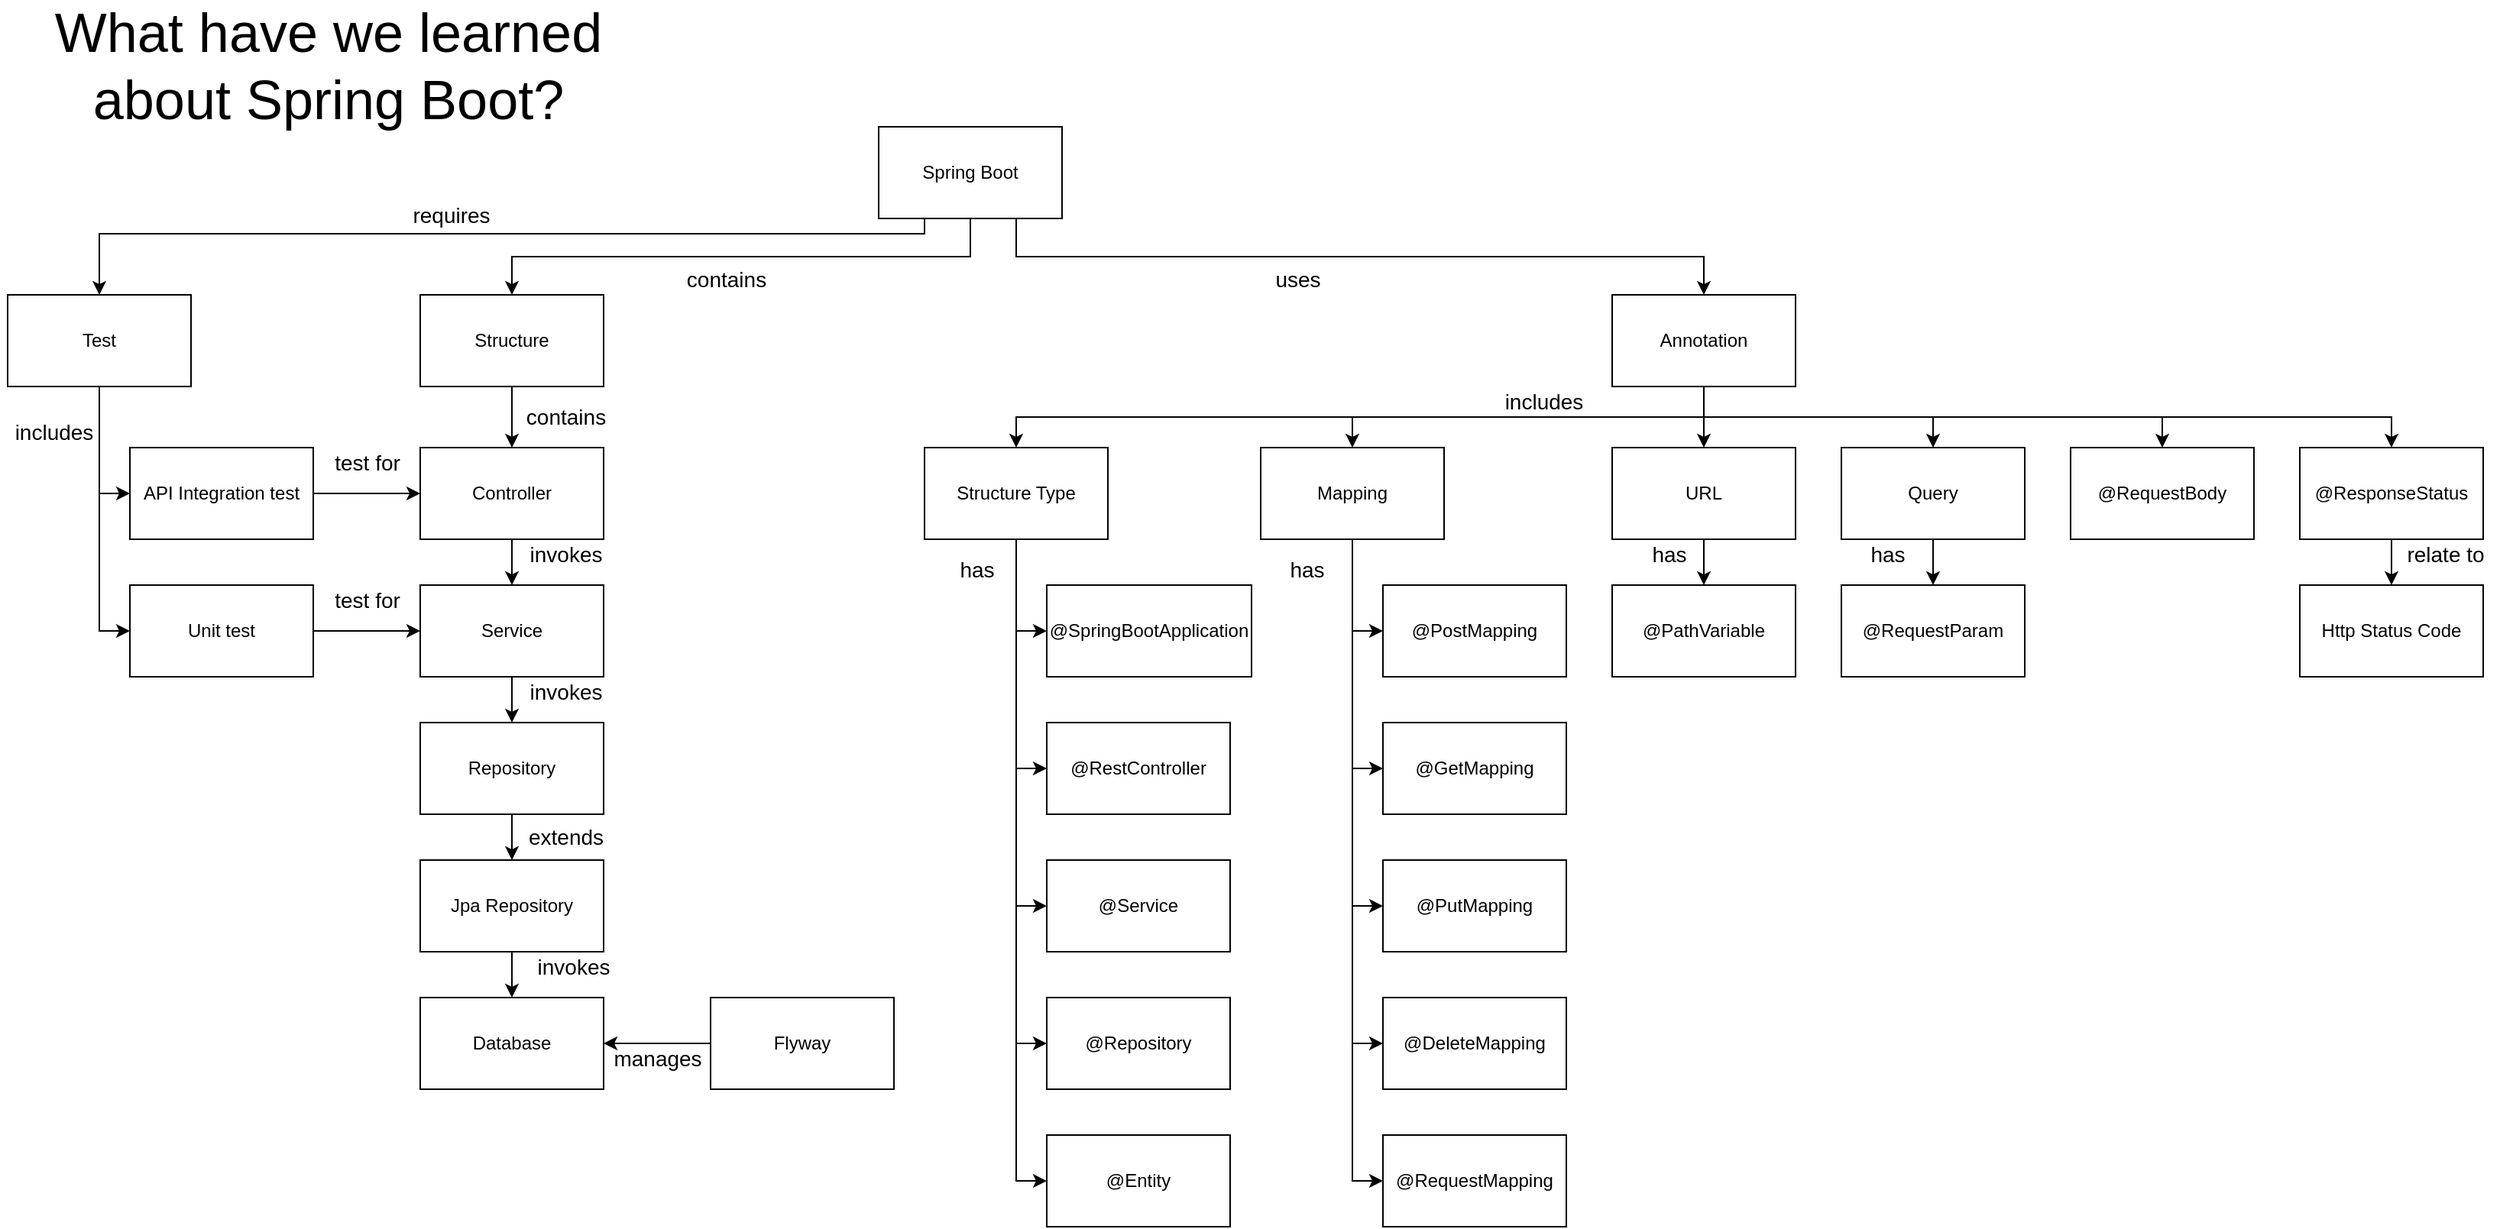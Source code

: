 <mxfile version="15.6.2" type="github">
  <diagram id="UeGQZ_6g_A-uddXcYeZ7" name="Page-1">
    <mxGraphModel dx="3080" dy="706" grid="1" gridSize="10" guides="1" tooltips="1" connect="1" arrows="1" fold="1" page="1" pageScale="1" pageWidth="1654" pageHeight="1169" math="0" shadow="0">
      <root>
        <mxCell id="0" />
        <mxCell id="1" parent="0" />
        <mxCell id="xhBRm6GIx4WbmQBnxWzt-1" value="&lt;font style=&quot;font-size: 36px&quot;&gt;What have we learned about Spring Boot?&lt;/font&gt;" style="text;html=1;strokeColor=none;fillColor=none;align=center;verticalAlign=middle;whiteSpace=wrap;rounded=0;" vertex="1" parent="1">
          <mxGeometry x="-220" y="60" width="380" height="40" as="geometry" />
        </mxCell>
        <mxCell id="xhBRm6GIx4WbmQBnxWzt-2" style="edgeStyle=orthogonalEdgeStyle;rounded=0;orthogonalLoop=1;jettySize=auto;html=1;exitX=0.5;exitY=1;exitDx=0;exitDy=0;entryX=0.5;entryY=0;entryDx=0;entryDy=0;fontSize=36;" edge="1" parent="1" source="xhBRm6GIx4WbmQBnxWzt-5" target="xhBRm6GIx4WbmQBnxWzt-7">
          <mxGeometry relative="1" as="geometry" />
        </mxCell>
        <mxCell id="xhBRm6GIx4WbmQBnxWzt-3" style="edgeStyle=orthogonalEdgeStyle;rounded=0;orthogonalLoop=1;jettySize=auto;html=1;exitX=0.25;exitY=1;exitDx=0;exitDy=0;entryX=0.5;entryY=0;entryDx=0;entryDy=0;fontSize=36;" edge="1" parent="1" source="xhBRm6GIx4WbmQBnxWzt-5" target="xhBRm6GIx4WbmQBnxWzt-59">
          <mxGeometry relative="1" as="geometry">
            <Array as="points">
              <mxPoint x="360" y="190" />
              <mxPoint x="-180" y="190" />
            </Array>
          </mxGeometry>
        </mxCell>
        <mxCell id="xhBRm6GIx4WbmQBnxWzt-4" style="edgeStyle=orthogonalEdgeStyle;rounded=0;orthogonalLoop=1;jettySize=auto;html=1;exitX=0.75;exitY=1;exitDx=0;exitDy=0;entryX=0.5;entryY=0;entryDx=0;entryDy=0;fontSize=36;" edge="1" parent="1" source="xhBRm6GIx4WbmQBnxWzt-5" target="xhBRm6GIx4WbmQBnxWzt-24">
          <mxGeometry relative="1" as="geometry" />
        </mxCell>
        <mxCell id="xhBRm6GIx4WbmQBnxWzt-5" value="Spring Boot" style="rounded=0;whiteSpace=wrap;html=1;" vertex="1" parent="1">
          <mxGeometry x="330" y="120" width="120" height="60" as="geometry" />
        </mxCell>
        <mxCell id="xhBRm6GIx4WbmQBnxWzt-6" style="edgeStyle=orthogonalEdgeStyle;rounded=0;orthogonalLoop=1;jettySize=auto;html=1;exitX=0.5;exitY=1;exitDx=0;exitDy=0;entryX=0.5;entryY=0;entryDx=0;entryDy=0;fontSize=36;" edge="1" parent="1" source="xhBRm6GIx4WbmQBnxWzt-7" target="xhBRm6GIx4WbmQBnxWzt-9">
          <mxGeometry relative="1" as="geometry" />
        </mxCell>
        <mxCell id="xhBRm6GIx4WbmQBnxWzt-7" value="Structure" style="rounded=0;whiteSpace=wrap;html=1;" vertex="1" parent="1">
          <mxGeometry x="30" y="230" width="120" height="60" as="geometry" />
        </mxCell>
        <mxCell id="xhBRm6GIx4WbmQBnxWzt-8" style="edgeStyle=orthogonalEdgeStyle;rounded=0;orthogonalLoop=1;jettySize=auto;html=1;exitX=0.5;exitY=1;exitDx=0;exitDy=0;entryX=0.5;entryY=0;entryDx=0;entryDy=0;fontSize=36;" edge="1" parent="1" source="xhBRm6GIx4WbmQBnxWzt-9" target="xhBRm6GIx4WbmQBnxWzt-11">
          <mxGeometry relative="1" as="geometry" />
        </mxCell>
        <mxCell id="xhBRm6GIx4WbmQBnxWzt-9" value="Controller" style="rounded=0;whiteSpace=wrap;html=1;" vertex="1" parent="1">
          <mxGeometry x="30" y="330" width="120" height="60" as="geometry" />
        </mxCell>
        <mxCell id="xhBRm6GIx4WbmQBnxWzt-10" style="edgeStyle=orthogonalEdgeStyle;rounded=0;orthogonalLoop=1;jettySize=auto;html=1;exitX=0.5;exitY=1;exitDx=0;exitDy=0;entryX=0.5;entryY=0;entryDx=0;entryDy=0;fontSize=36;" edge="1" parent="1" source="xhBRm6GIx4WbmQBnxWzt-11" target="xhBRm6GIx4WbmQBnxWzt-13">
          <mxGeometry relative="1" as="geometry" />
        </mxCell>
        <mxCell id="xhBRm6GIx4WbmQBnxWzt-11" value="Service" style="rounded=0;whiteSpace=wrap;html=1;" vertex="1" parent="1">
          <mxGeometry x="30" y="420" width="120" height="60" as="geometry" />
        </mxCell>
        <mxCell id="xhBRm6GIx4WbmQBnxWzt-12" value="" style="edgeStyle=orthogonalEdgeStyle;rounded=0;orthogonalLoop=1;jettySize=auto;html=1;fontSize=36;" edge="1" parent="1" source="xhBRm6GIx4WbmQBnxWzt-13" target="xhBRm6GIx4WbmQBnxWzt-15">
          <mxGeometry relative="1" as="geometry" />
        </mxCell>
        <mxCell id="xhBRm6GIx4WbmQBnxWzt-13" value="Repository" style="rounded=0;whiteSpace=wrap;html=1;" vertex="1" parent="1">
          <mxGeometry x="30" y="510" width="120" height="60" as="geometry" />
        </mxCell>
        <mxCell id="xhBRm6GIx4WbmQBnxWzt-14" value="" style="edgeStyle=orthogonalEdgeStyle;rounded=0;orthogonalLoop=1;jettySize=auto;html=1;fontSize=36;" edge="1" parent="1" source="xhBRm6GIx4WbmQBnxWzt-15" target="xhBRm6GIx4WbmQBnxWzt-64">
          <mxGeometry relative="1" as="geometry" />
        </mxCell>
        <mxCell id="xhBRm6GIx4WbmQBnxWzt-15" value="Jpa Repository" style="rounded=0;whiteSpace=wrap;html=1;" vertex="1" parent="1">
          <mxGeometry x="30" y="600" width="120" height="60" as="geometry" />
        </mxCell>
        <mxCell id="xhBRm6GIx4WbmQBnxWzt-16" value="" style="edgeStyle=orthogonalEdgeStyle;rounded=0;orthogonalLoop=1;jettySize=auto;html=1;fontSize=36;" edge="1" parent="1" source="xhBRm6GIx4WbmQBnxWzt-17" target="xhBRm6GIx4WbmQBnxWzt-64">
          <mxGeometry relative="1" as="geometry" />
        </mxCell>
        <mxCell id="xhBRm6GIx4WbmQBnxWzt-17" value="Flyway" style="rounded=0;whiteSpace=wrap;html=1;" vertex="1" parent="1">
          <mxGeometry x="220" y="690" width="120" height="60" as="geometry" />
        </mxCell>
        <mxCell id="xhBRm6GIx4WbmQBnxWzt-18" value="" style="edgeStyle=orthogonalEdgeStyle;rounded=0;orthogonalLoop=1;jettySize=auto;html=1;fontSize=36;" edge="1" parent="1" source="xhBRm6GIx4WbmQBnxWzt-24" target="xhBRm6GIx4WbmQBnxWzt-37">
          <mxGeometry relative="1" as="geometry" />
        </mxCell>
        <mxCell id="xhBRm6GIx4WbmQBnxWzt-19" style="edgeStyle=orthogonalEdgeStyle;rounded=0;orthogonalLoop=1;jettySize=auto;html=1;exitX=0.5;exitY=1;exitDx=0;exitDy=0;entryX=0.5;entryY=0;entryDx=0;entryDy=0;fontSize=36;" edge="1" parent="1" source="xhBRm6GIx4WbmQBnxWzt-24" target="xhBRm6GIx4WbmQBnxWzt-30">
          <mxGeometry relative="1" as="geometry" />
        </mxCell>
        <mxCell id="xhBRm6GIx4WbmQBnxWzt-20" style="edgeStyle=orthogonalEdgeStyle;rounded=0;orthogonalLoop=1;jettySize=auto;html=1;exitX=0.5;exitY=1;exitDx=0;exitDy=0;entryX=0.5;entryY=0;entryDx=0;entryDy=0;fontSize=36;" edge="1" parent="1" source="xhBRm6GIx4WbmQBnxWzt-24" target="xhBRm6GIx4WbmQBnxWzt-50">
          <mxGeometry relative="1" as="geometry" />
        </mxCell>
        <mxCell id="xhBRm6GIx4WbmQBnxWzt-21" style="edgeStyle=orthogonalEdgeStyle;rounded=0;orthogonalLoop=1;jettySize=auto;html=1;exitX=0.5;exitY=1;exitDx=0;exitDy=0;entryX=0.5;entryY=0;entryDx=0;entryDy=0;fontSize=36;" edge="1" parent="1" source="xhBRm6GIx4WbmQBnxWzt-24" target="xhBRm6GIx4WbmQBnxWzt-40">
          <mxGeometry relative="1" as="geometry" />
        </mxCell>
        <mxCell id="xhBRm6GIx4WbmQBnxWzt-22" style="edgeStyle=orthogonalEdgeStyle;rounded=0;orthogonalLoop=1;jettySize=auto;html=1;exitX=0.5;exitY=1;exitDx=0;exitDy=0;entryX=0.5;entryY=0;entryDx=0;entryDy=0;fontSize=36;" edge="1" parent="1" source="xhBRm6GIx4WbmQBnxWzt-24" target="xhBRm6GIx4WbmQBnxWzt-42">
          <mxGeometry relative="1" as="geometry" />
        </mxCell>
        <mxCell id="xhBRm6GIx4WbmQBnxWzt-23" style="edgeStyle=orthogonalEdgeStyle;rounded=0;orthogonalLoop=1;jettySize=auto;html=1;exitX=0.5;exitY=1;exitDx=0;exitDy=0;fontSize=14;" edge="1" parent="1" source="xhBRm6GIx4WbmQBnxWzt-24" target="xhBRm6GIx4WbmQBnxWzt-44">
          <mxGeometry relative="1" as="geometry" />
        </mxCell>
        <mxCell id="xhBRm6GIx4WbmQBnxWzt-24" value="Annotation" style="rounded=0;whiteSpace=wrap;html=1;" vertex="1" parent="1">
          <mxGeometry x="810" y="230" width="120" height="60" as="geometry" />
        </mxCell>
        <mxCell id="xhBRm6GIx4WbmQBnxWzt-25" style="edgeStyle=orthogonalEdgeStyle;rounded=0;orthogonalLoop=1;jettySize=auto;html=1;exitX=0.5;exitY=1;exitDx=0;exitDy=0;entryX=0;entryY=0.5;entryDx=0;entryDy=0;fontSize=36;" edge="1" parent="1" source="xhBRm6GIx4WbmQBnxWzt-30" target="xhBRm6GIx4WbmQBnxWzt-31">
          <mxGeometry relative="1" as="geometry" />
        </mxCell>
        <mxCell id="xhBRm6GIx4WbmQBnxWzt-26" style="edgeStyle=orthogonalEdgeStyle;rounded=0;orthogonalLoop=1;jettySize=auto;html=1;exitX=0.5;exitY=1;exitDx=0;exitDy=0;entryX=0;entryY=0.5;entryDx=0;entryDy=0;fontSize=36;" edge="1" parent="1" source="xhBRm6GIx4WbmQBnxWzt-30" target="xhBRm6GIx4WbmQBnxWzt-32">
          <mxGeometry relative="1" as="geometry" />
        </mxCell>
        <mxCell id="xhBRm6GIx4WbmQBnxWzt-27" style="edgeStyle=orthogonalEdgeStyle;rounded=0;orthogonalLoop=1;jettySize=auto;html=1;exitX=0.5;exitY=1;exitDx=0;exitDy=0;entryX=0;entryY=0.5;entryDx=0;entryDy=0;fontSize=36;" edge="1" parent="1" source="xhBRm6GIx4WbmQBnxWzt-30" target="xhBRm6GIx4WbmQBnxWzt-33">
          <mxGeometry relative="1" as="geometry" />
        </mxCell>
        <mxCell id="xhBRm6GIx4WbmQBnxWzt-28" style="edgeStyle=orthogonalEdgeStyle;rounded=0;orthogonalLoop=1;jettySize=auto;html=1;exitX=0.5;exitY=1;exitDx=0;exitDy=0;entryX=0;entryY=0.5;entryDx=0;entryDy=0;fontSize=36;" edge="1" parent="1" source="xhBRm6GIx4WbmQBnxWzt-30" target="xhBRm6GIx4WbmQBnxWzt-34">
          <mxGeometry relative="1" as="geometry" />
        </mxCell>
        <mxCell id="xhBRm6GIx4WbmQBnxWzt-29" style="edgeStyle=orthogonalEdgeStyle;rounded=0;orthogonalLoop=1;jettySize=auto;html=1;exitX=0.5;exitY=1;exitDx=0;exitDy=0;entryX=0;entryY=0.5;entryDx=0;entryDy=0;fontSize=36;" edge="1" parent="1" source="xhBRm6GIx4WbmQBnxWzt-30" target="xhBRm6GIx4WbmQBnxWzt-35">
          <mxGeometry relative="1" as="geometry" />
        </mxCell>
        <mxCell id="xhBRm6GIx4WbmQBnxWzt-30" value="Mapping" style="rounded=0;whiteSpace=wrap;html=1;" vertex="1" parent="1">
          <mxGeometry x="580" y="330" width="120" height="60" as="geometry" />
        </mxCell>
        <mxCell id="xhBRm6GIx4WbmQBnxWzt-31" value="@PostMapping" style="rounded=0;whiteSpace=wrap;html=1;" vertex="1" parent="1">
          <mxGeometry x="660" y="420" width="120" height="60" as="geometry" />
        </mxCell>
        <mxCell id="xhBRm6GIx4WbmQBnxWzt-32" value="@GetMapping" style="rounded=0;whiteSpace=wrap;html=1;" vertex="1" parent="1">
          <mxGeometry x="660" y="510" width="120" height="60" as="geometry" />
        </mxCell>
        <mxCell id="xhBRm6GIx4WbmQBnxWzt-33" value="@PutMapping" style="rounded=0;whiteSpace=wrap;html=1;" vertex="1" parent="1">
          <mxGeometry x="660" y="600" width="120" height="60" as="geometry" />
        </mxCell>
        <mxCell id="xhBRm6GIx4WbmQBnxWzt-34" value="@DeleteMapping" style="rounded=0;whiteSpace=wrap;html=1;" vertex="1" parent="1">
          <mxGeometry x="660" y="690" width="120" height="60" as="geometry" />
        </mxCell>
        <mxCell id="xhBRm6GIx4WbmQBnxWzt-35" value="@RequestMapping" style="rounded=0;whiteSpace=wrap;html=1;" vertex="1" parent="1">
          <mxGeometry x="660" y="780" width="120" height="60" as="geometry" />
        </mxCell>
        <mxCell id="xhBRm6GIx4WbmQBnxWzt-36" value="" style="edgeStyle=orthogonalEdgeStyle;rounded=0;orthogonalLoop=1;jettySize=auto;html=1;fontSize=36;" edge="1" parent="1" source="xhBRm6GIx4WbmQBnxWzt-37" target="xhBRm6GIx4WbmQBnxWzt-38">
          <mxGeometry relative="1" as="geometry" />
        </mxCell>
        <mxCell id="xhBRm6GIx4WbmQBnxWzt-37" value="URL" style="rounded=0;whiteSpace=wrap;html=1;" vertex="1" parent="1">
          <mxGeometry x="810" y="330" width="120" height="60" as="geometry" />
        </mxCell>
        <mxCell id="xhBRm6GIx4WbmQBnxWzt-38" value="@PathVariable" style="rounded=0;whiteSpace=wrap;html=1;" vertex="1" parent="1">
          <mxGeometry x="810" y="420" width="120" height="60" as="geometry" />
        </mxCell>
        <mxCell id="xhBRm6GIx4WbmQBnxWzt-39" value="" style="edgeStyle=orthogonalEdgeStyle;rounded=0;orthogonalLoop=1;jettySize=auto;html=1;fontSize=36;" edge="1" parent="1" source="xhBRm6GIx4WbmQBnxWzt-40" target="xhBRm6GIx4WbmQBnxWzt-41">
          <mxGeometry relative="1" as="geometry" />
        </mxCell>
        <mxCell id="xhBRm6GIx4WbmQBnxWzt-40" value="Query" style="rounded=0;whiteSpace=wrap;html=1;" vertex="1" parent="1">
          <mxGeometry x="960" y="330" width="120" height="60" as="geometry" />
        </mxCell>
        <mxCell id="xhBRm6GIx4WbmQBnxWzt-41" value="@RequestParam" style="rounded=0;whiteSpace=wrap;html=1;" vertex="1" parent="1">
          <mxGeometry x="960" y="420" width="120" height="60" as="geometry" />
        </mxCell>
        <mxCell id="xhBRm6GIx4WbmQBnxWzt-42" value="@RequestBody" style="rounded=0;whiteSpace=wrap;html=1;" vertex="1" parent="1">
          <mxGeometry x="1110" y="330" width="120" height="60" as="geometry" />
        </mxCell>
        <mxCell id="xhBRm6GIx4WbmQBnxWzt-43" value="" style="edgeStyle=orthogonalEdgeStyle;rounded=0;orthogonalLoop=1;jettySize=auto;html=1;fontSize=36;" edge="1" parent="1" source="xhBRm6GIx4WbmQBnxWzt-44" target="xhBRm6GIx4WbmQBnxWzt-56">
          <mxGeometry relative="1" as="geometry" />
        </mxCell>
        <mxCell id="xhBRm6GIx4WbmQBnxWzt-44" value="@ResponseStatus" style="rounded=0;whiteSpace=wrap;html=1;" vertex="1" parent="1">
          <mxGeometry x="1260" y="330" width="120" height="60" as="geometry" />
        </mxCell>
        <mxCell id="xhBRm6GIx4WbmQBnxWzt-45" style="edgeStyle=orthogonalEdgeStyle;rounded=0;orthogonalLoop=1;jettySize=auto;html=1;exitX=0.5;exitY=1;exitDx=0;exitDy=0;entryX=0;entryY=0.5;entryDx=0;entryDy=0;fontSize=36;" edge="1" parent="1" source="xhBRm6GIx4WbmQBnxWzt-50" target="xhBRm6GIx4WbmQBnxWzt-55">
          <mxGeometry relative="1" as="geometry" />
        </mxCell>
        <mxCell id="xhBRm6GIx4WbmQBnxWzt-46" style="edgeStyle=orthogonalEdgeStyle;rounded=0;orthogonalLoop=1;jettySize=auto;html=1;exitX=0.5;exitY=1;exitDx=0;exitDy=0;entryX=0;entryY=0.5;entryDx=0;entryDy=0;fontSize=36;" edge="1" parent="1" source="xhBRm6GIx4WbmQBnxWzt-50" target="xhBRm6GIx4WbmQBnxWzt-54">
          <mxGeometry relative="1" as="geometry" />
        </mxCell>
        <mxCell id="xhBRm6GIx4WbmQBnxWzt-47" style="edgeStyle=orthogonalEdgeStyle;rounded=0;orthogonalLoop=1;jettySize=auto;html=1;exitX=0.5;exitY=1;exitDx=0;exitDy=0;entryX=0;entryY=0.5;entryDx=0;entryDy=0;fontSize=36;" edge="1" parent="1" source="xhBRm6GIx4WbmQBnxWzt-50" target="xhBRm6GIx4WbmQBnxWzt-53">
          <mxGeometry relative="1" as="geometry" />
        </mxCell>
        <mxCell id="xhBRm6GIx4WbmQBnxWzt-48" style="edgeStyle=orthogonalEdgeStyle;rounded=0;orthogonalLoop=1;jettySize=auto;html=1;exitX=0.5;exitY=1;exitDx=0;exitDy=0;entryX=0;entryY=0.5;entryDx=0;entryDy=0;fontSize=36;" edge="1" parent="1" source="xhBRm6GIx4WbmQBnxWzt-50" target="xhBRm6GIx4WbmQBnxWzt-52">
          <mxGeometry relative="1" as="geometry" />
        </mxCell>
        <mxCell id="xhBRm6GIx4WbmQBnxWzt-49" style="edgeStyle=orthogonalEdgeStyle;rounded=0;orthogonalLoop=1;jettySize=auto;html=1;exitX=0.5;exitY=1;exitDx=0;exitDy=0;entryX=0;entryY=0.5;entryDx=0;entryDy=0;fontSize=36;" edge="1" parent="1" source="xhBRm6GIx4WbmQBnxWzt-50" target="xhBRm6GIx4WbmQBnxWzt-51">
          <mxGeometry relative="1" as="geometry" />
        </mxCell>
        <mxCell id="xhBRm6GIx4WbmQBnxWzt-50" value="Structure Type" style="rounded=0;whiteSpace=wrap;html=1;" vertex="1" parent="1">
          <mxGeometry x="360" y="330" width="120" height="60" as="geometry" />
        </mxCell>
        <mxCell id="xhBRm6GIx4WbmQBnxWzt-51" value="@Entity" style="rounded=0;whiteSpace=wrap;html=1;" vertex="1" parent="1">
          <mxGeometry x="440" y="780" width="120" height="60" as="geometry" />
        </mxCell>
        <mxCell id="xhBRm6GIx4WbmQBnxWzt-52" value="@Repository" style="rounded=0;whiteSpace=wrap;html=1;" vertex="1" parent="1">
          <mxGeometry x="440" y="690" width="120" height="60" as="geometry" />
        </mxCell>
        <mxCell id="xhBRm6GIx4WbmQBnxWzt-53" value="@Service" style="rounded=0;whiteSpace=wrap;html=1;" vertex="1" parent="1">
          <mxGeometry x="440" y="600" width="120" height="60" as="geometry" />
        </mxCell>
        <mxCell id="xhBRm6GIx4WbmQBnxWzt-54" value="@RestController" style="rounded=0;whiteSpace=wrap;html=1;" vertex="1" parent="1">
          <mxGeometry x="440" y="510" width="120" height="60" as="geometry" />
        </mxCell>
        <mxCell id="xhBRm6GIx4WbmQBnxWzt-55" value="@SpringBootApplication" style="rounded=0;whiteSpace=wrap;html=1;" vertex="1" parent="1">
          <mxGeometry x="440" y="420" width="134" height="60" as="geometry" />
        </mxCell>
        <mxCell id="xhBRm6GIx4WbmQBnxWzt-56" value="Http Status Code" style="rounded=0;whiteSpace=wrap;html=1;" vertex="1" parent="1">
          <mxGeometry x="1260" y="420" width="120" height="60" as="geometry" />
        </mxCell>
        <mxCell id="xhBRm6GIx4WbmQBnxWzt-57" style="edgeStyle=orthogonalEdgeStyle;rounded=0;orthogonalLoop=1;jettySize=auto;html=1;exitX=0.5;exitY=1;exitDx=0;exitDy=0;entryX=0;entryY=0.5;entryDx=0;entryDy=0;fontSize=36;" edge="1" parent="1" source="xhBRm6GIx4WbmQBnxWzt-59" target="xhBRm6GIx4WbmQBnxWzt-61">
          <mxGeometry relative="1" as="geometry" />
        </mxCell>
        <mxCell id="xhBRm6GIx4WbmQBnxWzt-58" style="edgeStyle=orthogonalEdgeStyle;rounded=0;orthogonalLoop=1;jettySize=auto;html=1;exitX=0.5;exitY=1;exitDx=0;exitDy=0;entryX=0;entryY=0.5;entryDx=0;entryDy=0;fontSize=36;" edge="1" parent="1" source="xhBRm6GIx4WbmQBnxWzt-59" target="xhBRm6GIx4WbmQBnxWzt-63">
          <mxGeometry relative="1" as="geometry" />
        </mxCell>
        <mxCell id="xhBRm6GIx4WbmQBnxWzt-59" value="Test" style="rounded=0;whiteSpace=wrap;html=1;" vertex="1" parent="1">
          <mxGeometry x="-240" y="230" width="120" height="60" as="geometry" />
        </mxCell>
        <mxCell id="xhBRm6GIx4WbmQBnxWzt-60" value="" style="edgeStyle=orthogonalEdgeStyle;rounded=0;orthogonalLoop=1;jettySize=auto;html=1;fontSize=36;" edge="1" parent="1" source="xhBRm6GIx4WbmQBnxWzt-61" target="xhBRm6GIx4WbmQBnxWzt-9">
          <mxGeometry relative="1" as="geometry" />
        </mxCell>
        <mxCell id="xhBRm6GIx4WbmQBnxWzt-61" value="API Integration test" style="rounded=0;whiteSpace=wrap;html=1;" vertex="1" parent="1">
          <mxGeometry x="-160" y="330" width="120" height="60" as="geometry" />
        </mxCell>
        <mxCell id="xhBRm6GIx4WbmQBnxWzt-62" value="" style="edgeStyle=orthogonalEdgeStyle;rounded=0;orthogonalLoop=1;jettySize=auto;html=1;fontSize=36;" edge="1" parent="1" source="xhBRm6GIx4WbmQBnxWzt-63" target="xhBRm6GIx4WbmQBnxWzt-11">
          <mxGeometry relative="1" as="geometry" />
        </mxCell>
        <mxCell id="xhBRm6GIx4WbmQBnxWzt-63" value="Unit test" style="rounded=0;whiteSpace=wrap;html=1;" vertex="1" parent="1">
          <mxGeometry x="-160" y="420" width="120" height="60" as="geometry" />
        </mxCell>
        <mxCell id="xhBRm6GIx4WbmQBnxWzt-64" value="Database" style="rounded=0;whiteSpace=wrap;html=1;" vertex="1" parent="1">
          <mxGeometry x="30" y="690" width="120" height="60" as="geometry" />
        </mxCell>
        <mxCell id="xhBRm6GIx4WbmQBnxWzt-65" value="&lt;font style=&quot;font-size: 14px&quot;&gt;requires&lt;/font&gt;" style="text;html=1;align=center;verticalAlign=middle;resizable=0;points=[];autosize=1;strokeColor=none;fillColor=none;fontSize=36;" vertex="1" parent="1">
          <mxGeometry x="15" y="140" width="70" height="60" as="geometry" />
        </mxCell>
        <mxCell id="xhBRm6GIx4WbmQBnxWzt-66" value="contains" style="text;html=1;align=center;verticalAlign=middle;resizable=0;points=[];autosize=1;strokeColor=none;fillColor=none;fontSize=14;" vertex="1" parent="1">
          <mxGeometry x="195" y="210" width="70" height="20" as="geometry" />
        </mxCell>
        <mxCell id="xhBRm6GIx4WbmQBnxWzt-67" value="uses" style="text;html=1;align=center;verticalAlign=middle;resizable=0;points=[];autosize=1;strokeColor=none;fillColor=none;fontSize=14;" vertex="1" parent="1">
          <mxGeometry x="579" y="210" width="50" height="20" as="geometry" />
        </mxCell>
        <mxCell id="xhBRm6GIx4WbmQBnxWzt-68" value="includes" style="text;html=1;align=center;verticalAlign=middle;resizable=0;points=[];autosize=1;strokeColor=none;fillColor=none;fontSize=14;" vertex="1" parent="1">
          <mxGeometry x="-245" y="310" width="70" height="20" as="geometry" />
        </mxCell>
        <mxCell id="xhBRm6GIx4WbmQBnxWzt-69" value="test for" style="text;html=1;align=center;verticalAlign=middle;resizable=0;points=[];autosize=1;strokeColor=none;fillColor=none;fontSize=14;" vertex="1" parent="1">
          <mxGeometry x="-35" y="330" width="60" height="20" as="geometry" />
        </mxCell>
        <mxCell id="xhBRm6GIx4WbmQBnxWzt-70" value="test for" style="text;html=1;align=center;verticalAlign=middle;resizable=0;points=[];autosize=1;strokeColor=none;fillColor=none;fontSize=14;" vertex="1" parent="1">
          <mxGeometry x="-35" y="420" width="60" height="20" as="geometry" />
        </mxCell>
        <mxCell id="xhBRm6GIx4WbmQBnxWzt-71" value="contains" style="text;html=1;align=center;verticalAlign=middle;resizable=0;points=[];autosize=1;strokeColor=none;fillColor=none;fontSize=14;" vertex="1" parent="1">
          <mxGeometry x="90" y="300" width="70" height="20" as="geometry" />
        </mxCell>
        <mxCell id="xhBRm6GIx4WbmQBnxWzt-72" value="invokes" style="text;html=1;align=center;verticalAlign=middle;resizable=0;points=[];autosize=1;strokeColor=none;fillColor=none;fontSize=14;" vertex="1" parent="1">
          <mxGeometry x="95" y="390" width="60" height="20" as="geometry" />
        </mxCell>
        <mxCell id="xhBRm6GIx4WbmQBnxWzt-73" value="invokes" style="text;html=1;align=center;verticalAlign=middle;resizable=0;points=[];autosize=1;strokeColor=none;fillColor=none;fontSize=14;" vertex="1" parent="1">
          <mxGeometry x="95" y="480" width="60" height="20" as="geometry" />
        </mxCell>
        <mxCell id="xhBRm6GIx4WbmQBnxWzt-74" value="extends" style="text;html=1;align=center;verticalAlign=middle;resizable=0;points=[];autosize=1;strokeColor=none;fillColor=none;fontSize=14;" vertex="1" parent="1">
          <mxGeometry x="95" y="575" width="60" height="20" as="geometry" />
        </mxCell>
        <mxCell id="xhBRm6GIx4WbmQBnxWzt-75" value="invokes" style="text;html=1;align=center;verticalAlign=middle;resizable=0;points=[];autosize=1;strokeColor=none;fillColor=none;fontSize=14;" vertex="1" parent="1">
          <mxGeometry x="100" y="660" width="60" height="20" as="geometry" />
        </mxCell>
        <mxCell id="xhBRm6GIx4WbmQBnxWzt-76" value="manages" style="text;html=1;align=center;verticalAlign=middle;resizable=0;points=[];autosize=1;strokeColor=none;fillColor=none;fontSize=14;" vertex="1" parent="1">
          <mxGeometry x="150" y="720" width="70" height="20" as="geometry" />
        </mxCell>
        <mxCell id="xhBRm6GIx4WbmQBnxWzt-77" value="includes" style="text;html=1;align=center;verticalAlign=middle;resizable=0;points=[];autosize=1;strokeColor=none;fillColor=none;fontSize=14;" vertex="1" parent="1">
          <mxGeometry x="730" y="290" width="70" height="20" as="geometry" />
        </mxCell>
        <mxCell id="xhBRm6GIx4WbmQBnxWzt-78" value="has" style="text;html=1;align=center;verticalAlign=middle;resizable=0;points=[];autosize=1;strokeColor=none;fillColor=none;fontSize=14;" vertex="1" parent="1">
          <mxGeometry x="374" y="400" width="40" height="20" as="geometry" />
        </mxCell>
        <mxCell id="xhBRm6GIx4WbmQBnxWzt-79" value="has" style="text;html=1;align=center;verticalAlign=middle;resizable=0;points=[];autosize=1;strokeColor=none;fillColor=none;fontSize=14;" vertex="1" parent="1">
          <mxGeometry x="590" y="400" width="40" height="20" as="geometry" />
        </mxCell>
        <mxCell id="xhBRm6GIx4WbmQBnxWzt-80" value="has" style="text;html=1;align=center;verticalAlign=middle;resizable=0;points=[];autosize=1;strokeColor=none;fillColor=none;fontSize=14;" vertex="1" parent="1">
          <mxGeometry x="827" y="390" width="40" height="20" as="geometry" />
        </mxCell>
        <mxCell id="xhBRm6GIx4WbmQBnxWzt-81" value="has" style="text;html=1;align=center;verticalAlign=middle;resizable=0;points=[];autosize=1;strokeColor=none;fillColor=none;fontSize=14;" vertex="1" parent="1">
          <mxGeometry x="970" y="390" width="40" height="20" as="geometry" />
        </mxCell>
        <mxCell id="xhBRm6GIx4WbmQBnxWzt-82" value="relate to" style="text;html=1;align=center;verticalAlign=middle;resizable=0;points=[];autosize=1;strokeColor=none;fillColor=none;fontSize=14;" vertex="1" parent="1">
          <mxGeometry x="1320" y="390" width="70" height="20" as="geometry" />
        </mxCell>
      </root>
    </mxGraphModel>
  </diagram>
</mxfile>
